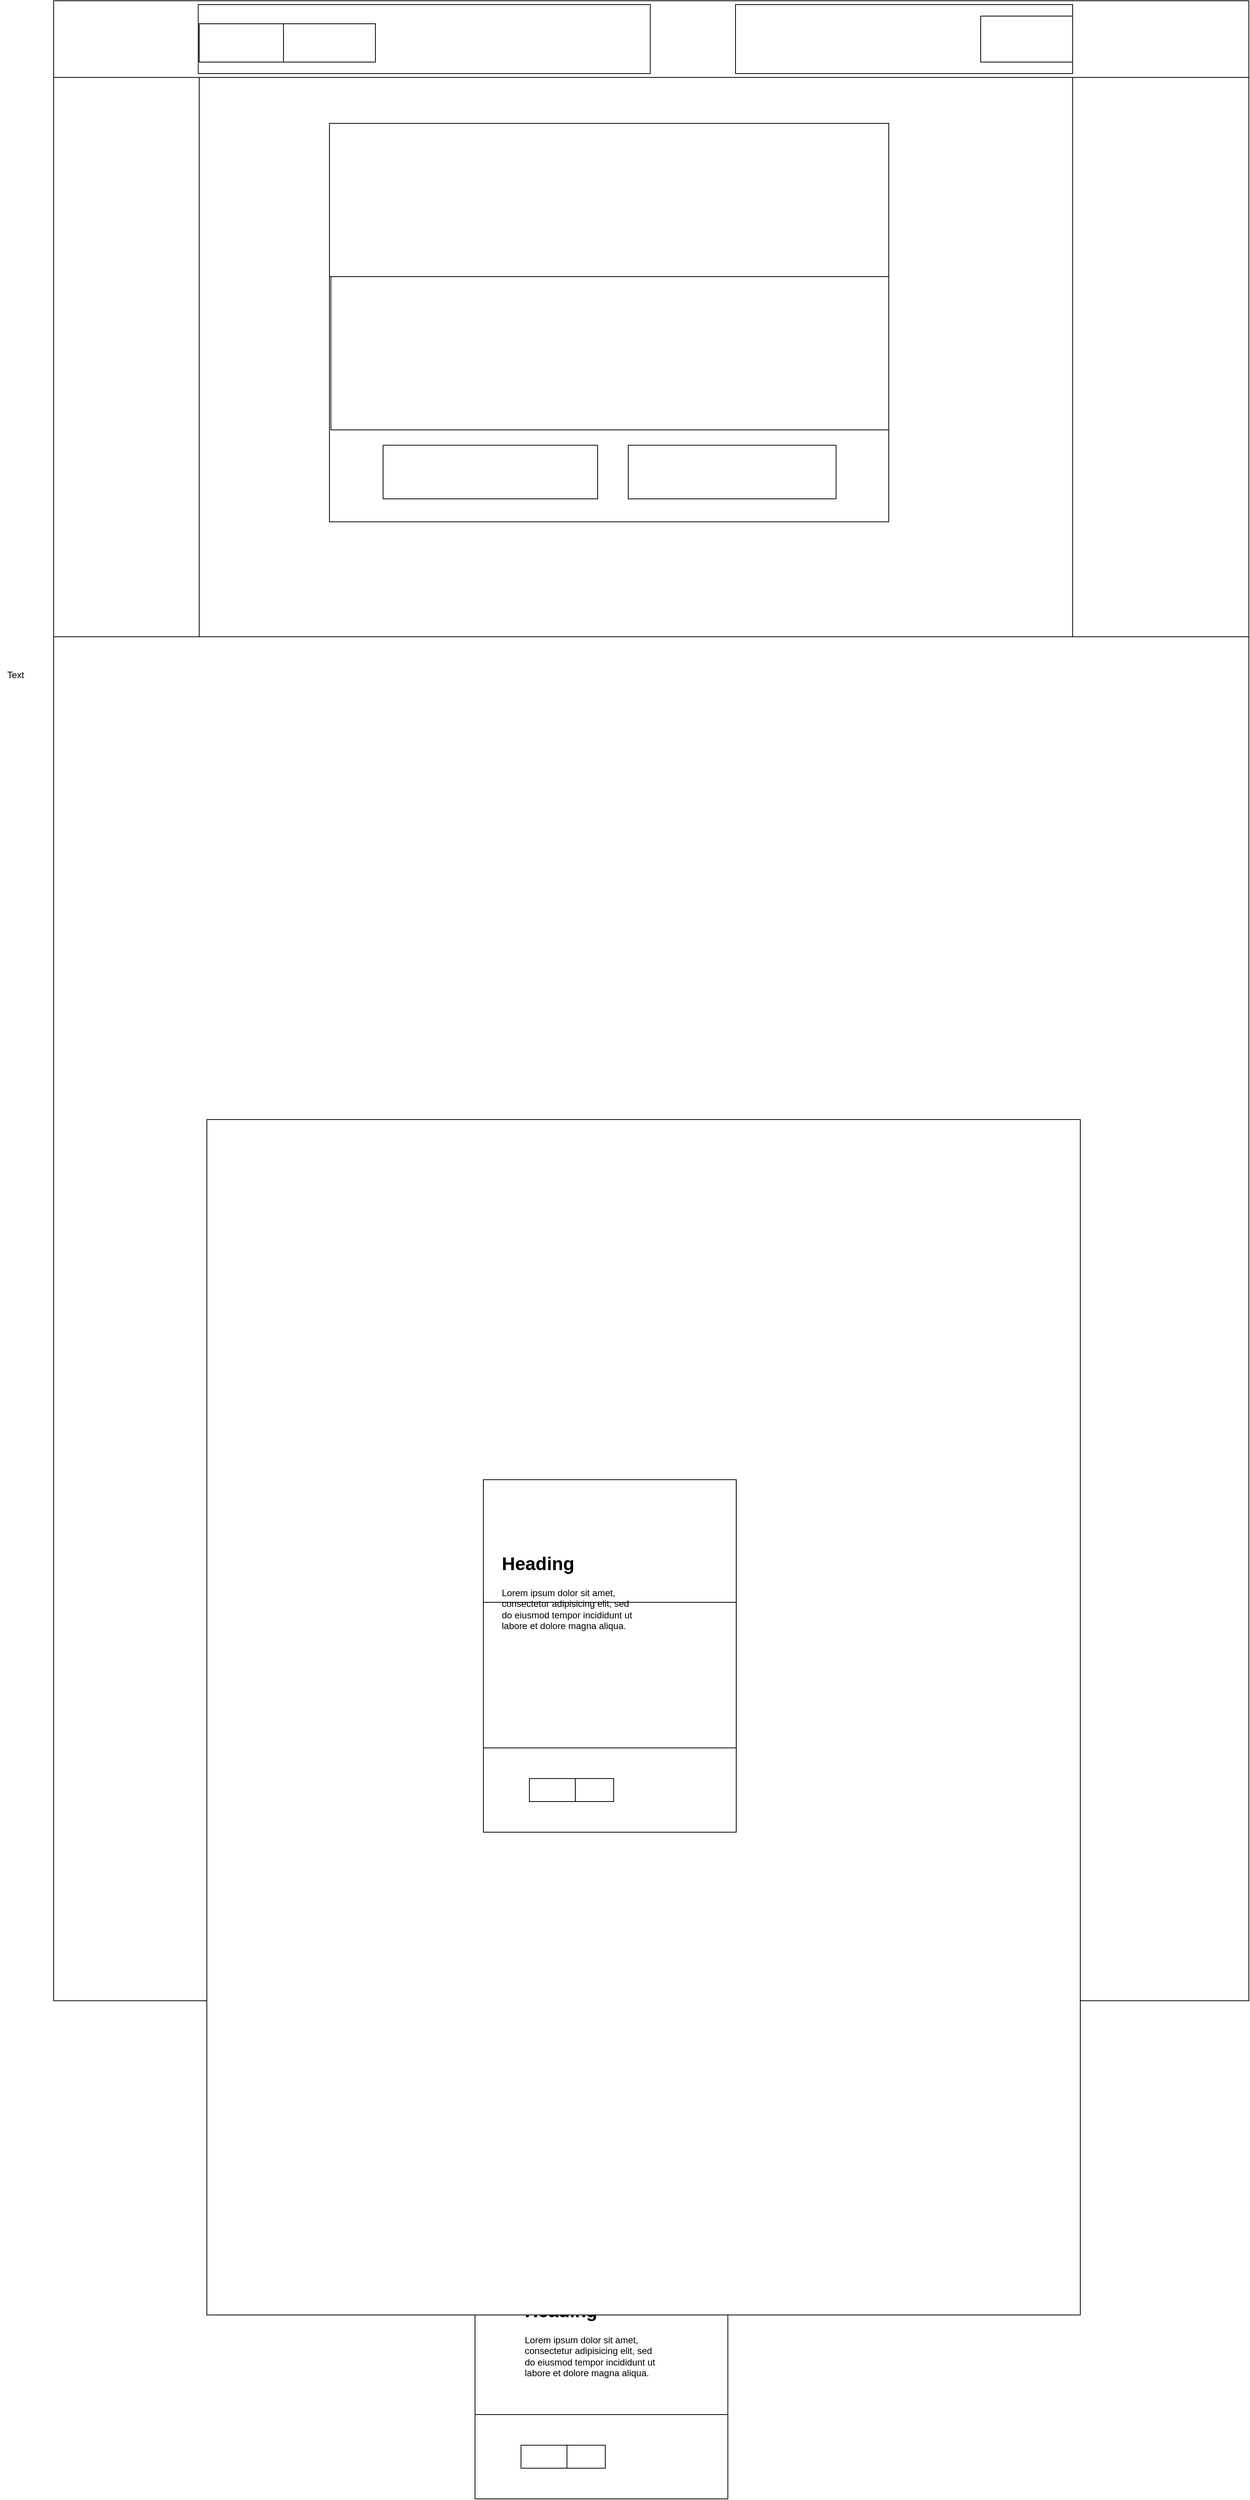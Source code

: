 <mxfile version="17.3.0" type="device"><diagram id="MActksHdFxiRnjgpKzGq" name="Page-1"><mxGraphModel dx="2779" dy="2171" grid="1" gridSize="10" guides="1" tooltips="1" connect="1" arrows="1" fold="1" page="1" pageScale="1" pageWidth="850" pageHeight="1100" math="0" shadow="0"><root><mxCell id="0"/><mxCell id="1" parent="0"/><mxCell id="5Q18pD7y0-GmxSYS_CMx-275" value="" style="rounded=0;whiteSpace=wrap;html=1;fontFamily=Helvetica;fontSize=12;fontColor=default;strokeColor=default;fillColor=default;" vertex="1" parent="1"><mxGeometry x="170" y="-780" width="590" height="100" as="geometry"/></mxCell><mxCell id="5Q18pD7y0-GmxSYS_CMx-253" value="Text" style="text;html=1;strokeColor=none;fillColor=none;align=center;verticalAlign=middle;whiteSpace=wrap;rounded=0;fontFamily=Helvetica;fontSize=12;fontColor=default;" vertex="1" parent="1"><mxGeometry x="600" y="-250" width="60" height="30" as="geometry"/></mxCell><mxCell id="5Q18pD7y0-GmxSYS_CMx-273" value="" style="rounded=0;whiteSpace=wrap;html=1;fontFamily=Helvetica;fontSize=12;fontColor=default;strokeColor=default;fillColor=default;" vertex="1" parent="1"><mxGeometry x="-10" y="-780" width="1560" height="100" as="geometry"/></mxCell><mxCell id="5Q18pD7y0-GmxSYS_CMx-278" value="" style="rounded=0;whiteSpace=wrap;html=1;fontFamily=Helvetica;fontSize=12;fontColor=default;strokeColor=default;fillColor=default;" vertex="1" parent="1"><mxGeometry x="178.75" y="-775" width="590" height="90" as="geometry"/></mxCell><mxCell id="5Q18pD7y0-GmxSYS_CMx-279" value="" style="rounded=0;whiteSpace=wrap;html=1;fontFamily=Helvetica;fontSize=12;fontColor=default;strokeColor=default;fillColor=default;" vertex="1" parent="1"><mxGeometry x="180" y="-750" width="110" height="50" as="geometry"/></mxCell><mxCell id="5Q18pD7y0-GmxSYS_CMx-282" value="" style="rounded=0;whiteSpace=wrap;html=1;fontFamily=Helvetica;fontSize=12;fontColor=default;strokeColor=default;fillColor=default;" vertex="1" parent="1"><mxGeometry x="290" y="-750" width="120" height="50" as="geometry"/></mxCell><mxCell id="5Q18pD7y0-GmxSYS_CMx-283" value="" style="rounded=0;whiteSpace=wrap;html=1;fontFamily=Helvetica;fontSize=12;fontColor=default;strokeColor=default;fillColor=default;" vertex="1" parent="1"><mxGeometry x="880" y="-775" width="440" height="90" as="geometry"/></mxCell><mxCell id="5Q18pD7y0-GmxSYS_CMx-284" value="" style="rounded=0;whiteSpace=wrap;html=1;fontFamily=Helvetica;fontSize=12;fontColor=default;strokeColor=default;fillColor=default;" vertex="1" parent="1"><mxGeometry x="1200" y="-760" width="120" height="60" as="geometry"/></mxCell><mxCell id="5Q18pD7y0-GmxSYS_CMx-285" value="" style="rounded=0;whiteSpace=wrap;html=1;fontFamily=Helvetica;fontSize=12;fontColor=default;strokeColor=default;fillColor=default;" vertex="1" parent="1"><mxGeometry x="-10" y="-680" width="1560" height="730" as="geometry"/></mxCell><mxCell id="5Q18pD7y0-GmxSYS_CMx-286" value="" style="rounded=0;whiteSpace=wrap;html=1;fontFamily=Helvetica;fontSize=12;fontColor=default;strokeColor=default;fillColor=default;" vertex="1" parent="1"><mxGeometry x="180" y="-680" width="1140" height="730" as="geometry"/></mxCell><mxCell id="5Q18pD7y0-GmxSYS_CMx-287" value="" style="rounded=0;whiteSpace=wrap;html=1;fontFamily=Helvetica;fontSize=12;fontColor=default;strokeColor=default;fillColor=default;" vertex="1" parent="1"><mxGeometry x="350" y="-620" width="730" height="520" as="geometry"/></mxCell><mxCell id="5Q18pD7y0-GmxSYS_CMx-289" value="" style="rounded=0;whiteSpace=wrap;html=1;fontFamily=Helvetica;fontSize=12;fontColor=default;strokeColor=default;fillColor=default;" vertex="1" parent="1"><mxGeometry x="350" y="-620" width="730" height="200" as="geometry"/></mxCell><mxCell id="5Q18pD7y0-GmxSYS_CMx-290" value="" style="rounded=0;whiteSpace=wrap;html=1;fontFamily=Helvetica;fontSize=12;fontColor=default;strokeColor=default;fillColor=default;" vertex="1" parent="1"><mxGeometry x="351.88" y="-420" width="728.12" height="200" as="geometry"/></mxCell><mxCell id="5Q18pD7y0-GmxSYS_CMx-291" value="" style="rounded=0;whiteSpace=wrap;html=1;fontFamily=Helvetica;fontSize=12;fontColor=default;strokeColor=default;fillColor=default;" vertex="1" parent="1"><mxGeometry x="420" y="-200" width="280" height="70" as="geometry"/></mxCell><mxCell id="5Q18pD7y0-GmxSYS_CMx-292" value="" style="rounded=0;whiteSpace=wrap;html=1;fontFamily=Helvetica;fontSize=12;fontColor=default;strokeColor=default;fillColor=default;" vertex="1" parent="1"><mxGeometry x="740" y="-200" width="271.25" height="70" as="geometry"/></mxCell><mxCell id="5Q18pD7y0-GmxSYS_CMx-297" value="Text" style="text;html=1;align=center;verticalAlign=middle;resizable=0;points=[];autosize=1;strokeColor=none;fillColor=none;fontSize=12;fontFamily=Helvetica;fontColor=default;" vertex="1" parent="1"><mxGeometry x="-80" y="90" width="40" height="20" as="geometry"/></mxCell><mxCell id="5Q18pD7y0-GmxSYS_CMx-298" value="" style="rounded=0;whiteSpace=wrap;html=1;fontFamily=Helvetica;fontSize=12;fontColor=default;strokeColor=default;fillColor=default;" vertex="1" parent="1"><mxGeometry x="-10" y="50" width="1560" height="1780" as="geometry"/></mxCell><mxCell id="5Q18pD7y0-GmxSYS_CMx-325" value="" style="rounded=0;whiteSpace=wrap;html=1;fontFamily=Helvetica;fontSize=12;fontColor=default;strokeColor=default;fillColor=default;" vertex="1" parent="1"><mxGeometry x="540" y="2020" width="330" height="460" as="geometry"/></mxCell><mxCell id="5Q18pD7y0-GmxSYS_CMx-326" value="" style="rounded=0;whiteSpace=wrap;html=1;fontFamily=Helvetica;fontSize=12;fontColor=default;strokeColor=default;fillColor=default;" vertex="1" parent="1"><mxGeometry x="540" y="2020" width="330" height="160" as="geometry"/></mxCell><mxCell id="5Q18pD7y0-GmxSYS_CMx-327" value="" style="rounded=0;whiteSpace=wrap;html=1;fontFamily=Helvetica;fontSize=12;fontColor=default;strokeColor=default;fillColor=default;" vertex="1" parent="1"><mxGeometry x="540" y="2180" width="330" height="190" as="geometry"/></mxCell><mxCell id="5Q18pD7y0-GmxSYS_CMx-329" value="&lt;h1&gt;Heading&lt;/h1&gt;&lt;p&gt;Lorem ipsum dolor sit amet, consectetur adipisicing elit, sed do eiusmod tempor incididunt ut labore et dolore magna aliqua.&lt;/p&gt;" style="text;html=1;strokeColor=none;fillColor=none;spacing=5;spacingTop=-20;whiteSpace=wrap;overflow=hidden;rounded=0;fontFamily=Helvetica;fontSize=12;fontColor=default;" vertex="1" parent="1"><mxGeometry x="600" y="2215" width="190" height="120" as="geometry"/></mxCell><mxCell id="5Q18pD7y0-GmxSYS_CMx-330" value="" style="rounded=0;whiteSpace=wrap;html=1;fontFamily=Helvetica;fontSize=12;fontColor=default;strokeColor=default;fillColor=default;" vertex="1" parent="1"><mxGeometry x="600" y="2410" width="60" height="30" as="geometry"/></mxCell><mxCell id="5Q18pD7y0-GmxSYS_CMx-331" value="" style="rounded=0;whiteSpace=wrap;html=1;fontFamily=Helvetica;fontSize=12;fontColor=default;strokeColor=default;fillColor=default;" vertex="1" parent="1"><mxGeometry x="660" y="2410" width="50" height="30" as="geometry"/></mxCell><mxCell id="5Q18pD7y0-GmxSYS_CMx-332" value="" style="rounded=0;whiteSpace=wrap;html=1;fontFamily=Helvetica;fontSize=12;fontColor=default;strokeColor=default;fillColor=default;" vertex="1" parent="1"><mxGeometry x="190" y="680" width="1140" height="1560" as="geometry"/></mxCell><mxCell id="5Q18pD7y0-GmxSYS_CMx-339" value="" style="rounded=0;whiteSpace=wrap;html=1;fontFamily=Helvetica;fontSize=12;fontColor=default;strokeColor=default;fillColor=default;" vertex="1" parent="1"><mxGeometry x="550.94" y="1150" width="330" height="460" as="geometry"/></mxCell><mxCell id="5Q18pD7y0-GmxSYS_CMx-340" value="" style="rounded=0;whiteSpace=wrap;html=1;fontFamily=Helvetica;fontSize=12;fontColor=default;strokeColor=default;fillColor=default;" vertex="1" parent="1"><mxGeometry x="550.94" y="1150" width="330" height="160" as="geometry"/></mxCell><mxCell id="5Q18pD7y0-GmxSYS_CMx-341" value="" style="rounded=0;whiteSpace=wrap;html=1;fontFamily=Helvetica;fontSize=12;fontColor=default;strokeColor=default;fillColor=default;" vertex="1" parent="1"><mxGeometry x="550.94" y="1310" width="330" height="190" as="geometry"/></mxCell><mxCell id="5Q18pD7y0-GmxSYS_CMx-342" value="&lt;h1&gt;Heading&lt;/h1&gt;&lt;p&gt;Lorem ipsum dolor sit amet, consectetur adipisicing elit, sed do eiusmod tempor incididunt ut labore et dolore magna aliqua.&lt;/p&gt;" style="text;html=1;strokeColor=none;fillColor=none;spacing=5;spacingTop=-20;whiteSpace=wrap;overflow=hidden;rounded=0;fontFamily=Helvetica;fontSize=12;fontColor=default;" vertex="1" parent="1"><mxGeometry x="570" y="1240" width="190" height="120" as="geometry"/></mxCell><mxCell id="5Q18pD7y0-GmxSYS_CMx-343" value="" style="rounded=0;whiteSpace=wrap;html=1;fontFamily=Helvetica;fontSize=12;fontColor=default;strokeColor=default;fillColor=default;" vertex="1" parent="1"><mxGeometry x="610.94" y="1540" width="60" height="30" as="geometry"/></mxCell><mxCell id="5Q18pD7y0-GmxSYS_CMx-344" value="" style="rounded=0;whiteSpace=wrap;html=1;fontFamily=Helvetica;fontSize=12;fontColor=default;strokeColor=default;fillColor=default;" vertex="1" parent="1"><mxGeometry x="670.94" y="1540" width="50" height="30" as="geometry"/></mxCell></root></mxGraphModel></diagram></mxfile>